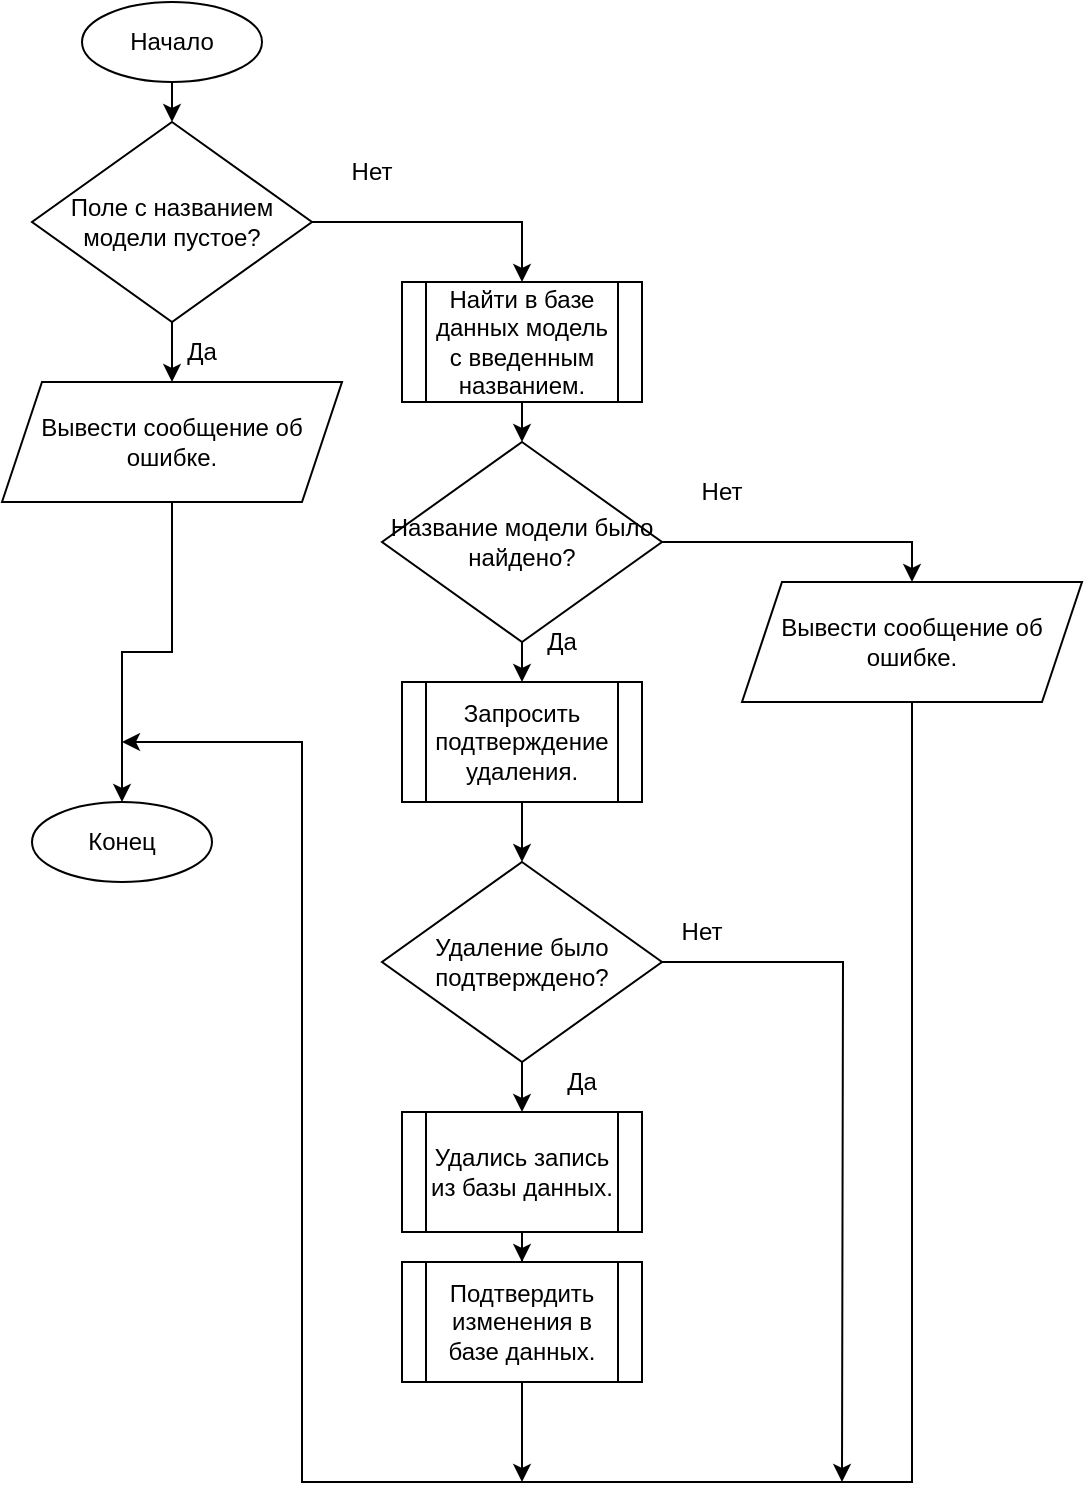 <mxfile version="18.1.2" type="device"><diagram id="jkIRXAI5yxezyNmA09-X" name="Page-1"><mxGraphModel dx="1422" dy="705" grid="1" gridSize="10" guides="1" tooltips="1" connect="1" arrows="1" fold="1" page="1" pageScale="1" pageWidth="827" pageHeight="1169" math="0" shadow="0"><root><mxCell id="0"/><mxCell id="1" parent="0"/><mxCell id="KZc1vyx_XopZvYpmQhGL-4" style="edgeStyle=orthogonalEdgeStyle;rounded=0;orthogonalLoop=1;jettySize=auto;html=1;exitX=0.5;exitY=1;exitDx=0;exitDy=0;entryX=0.5;entryY=0;entryDx=0;entryDy=0;" parent="1" source="KZc1vyx_XopZvYpmQhGL-1" target="KZc1vyx_XopZvYpmQhGL-3" edge="1"><mxGeometry relative="1" as="geometry"/></mxCell><mxCell id="KZc1vyx_XopZvYpmQhGL-1" value="Начало" style="ellipse;whiteSpace=wrap;html=1;" parent="1" vertex="1"><mxGeometry x="300" y="30" width="90" height="40" as="geometry"/></mxCell><mxCell id="KZc1vyx_XopZvYpmQhGL-2" value="Конец" style="ellipse;whiteSpace=wrap;html=1;" parent="1" vertex="1"><mxGeometry x="275" y="430" width="90" height="40" as="geometry"/></mxCell><mxCell id="KZc1vyx_XopZvYpmQhGL-7" style="edgeStyle=orthogonalEdgeStyle;rounded=0;orthogonalLoop=1;jettySize=auto;html=1;exitX=0.5;exitY=1;exitDx=0;exitDy=0;entryX=0.5;entryY=0;entryDx=0;entryDy=0;" parent="1" source="KZc1vyx_XopZvYpmQhGL-3" target="KZc1vyx_XopZvYpmQhGL-5" edge="1"><mxGeometry relative="1" as="geometry"/></mxCell><mxCell id="KZc1vyx_XopZvYpmQhGL-15" style="edgeStyle=orthogonalEdgeStyle;rounded=0;orthogonalLoop=1;jettySize=auto;html=1;exitX=1;exitY=0.5;exitDx=0;exitDy=0;entryX=0.5;entryY=0;entryDx=0;entryDy=0;" parent="1" source="KZc1vyx_XopZvYpmQhGL-3" target="KZc1vyx_XopZvYpmQhGL-10" edge="1"><mxGeometry relative="1" as="geometry"/></mxCell><mxCell id="KZc1vyx_XopZvYpmQhGL-3" value="Поле с названием модели пустое?" style="rhombus;whiteSpace=wrap;html=1;" parent="1" vertex="1"><mxGeometry x="275" y="90" width="140" height="100" as="geometry"/></mxCell><mxCell id="KZc1vyx_XopZvYpmQhGL-8" style="edgeStyle=orthogonalEdgeStyle;rounded=0;orthogonalLoop=1;jettySize=auto;html=1;exitX=0.5;exitY=1;exitDx=0;exitDy=0;entryX=0.5;entryY=0;entryDx=0;entryDy=0;" parent="1" source="KZc1vyx_XopZvYpmQhGL-5" target="KZc1vyx_XopZvYpmQhGL-2" edge="1"><mxGeometry relative="1" as="geometry"/></mxCell><mxCell id="KZc1vyx_XopZvYpmQhGL-5" value="Вывести сообщение об ошибке." style="shape=parallelogram;perimeter=parallelogramPerimeter;whiteSpace=wrap;html=1;fixedSize=1;" parent="1" vertex="1"><mxGeometry x="260" y="220" width="170" height="60" as="geometry"/></mxCell><mxCell id="KZc1vyx_XopZvYpmQhGL-6" value="Да" style="text;html=1;strokeColor=none;fillColor=none;align=center;verticalAlign=middle;whiteSpace=wrap;rounded=0;" parent="1" vertex="1"><mxGeometry x="330" y="190" width="60" height="30" as="geometry"/></mxCell><mxCell id="KZc1vyx_XopZvYpmQhGL-19" style="edgeStyle=orthogonalEdgeStyle;rounded=0;orthogonalLoop=1;jettySize=auto;html=1;exitX=0.5;exitY=1;exitDx=0;exitDy=0;entryX=0.5;entryY=0;entryDx=0;entryDy=0;" parent="1" source="KZc1vyx_XopZvYpmQhGL-10" target="KZc1vyx_XopZvYpmQhGL-13" edge="1"><mxGeometry relative="1" as="geometry"/></mxCell><mxCell id="KZc1vyx_XopZvYpmQhGL-10" value="Найти в базе данных модель с введенным названием." style="shape=process;whiteSpace=wrap;html=1;backgroundOutline=1;" parent="1" vertex="1"><mxGeometry x="460" y="170" width="120" height="60" as="geometry"/></mxCell><mxCell id="KZc1vyx_XopZvYpmQhGL-32" style="edgeStyle=orthogonalEdgeStyle;rounded=0;orthogonalLoop=1;jettySize=auto;html=1;exitX=0.5;exitY=1;exitDx=0;exitDy=0;" parent="1" source="KZc1vyx_XopZvYpmQhGL-12" target="KZc1vyx_XopZvYpmQhGL-31" edge="1"><mxGeometry relative="1" as="geometry"/></mxCell><mxCell id="KZc1vyx_XopZvYpmQhGL-12" value="Удались запись из базы данных." style="shape=process;whiteSpace=wrap;html=1;backgroundOutline=1;" parent="1" vertex="1"><mxGeometry x="460" y="585" width="120" height="60" as="geometry"/></mxCell><mxCell id="KZc1vyx_XopZvYpmQhGL-17" style="edgeStyle=orthogonalEdgeStyle;rounded=0;orthogonalLoop=1;jettySize=auto;html=1;exitX=1;exitY=0.5;exitDx=0;exitDy=0;entryX=0.5;entryY=0;entryDx=0;entryDy=0;" parent="1" source="KZc1vyx_XopZvYpmQhGL-13" target="KZc1vyx_XopZvYpmQhGL-16" edge="1"><mxGeometry relative="1" as="geometry"/></mxCell><mxCell id="KZc1vyx_XopZvYpmQhGL-21" style="edgeStyle=orthogonalEdgeStyle;rounded=0;orthogonalLoop=1;jettySize=auto;html=1;exitX=0.5;exitY=1;exitDx=0;exitDy=0;entryX=0.5;entryY=0;entryDx=0;entryDy=0;" parent="1" source="KZc1vyx_XopZvYpmQhGL-13" edge="1"><mxGeometry relative="1" as="geometry"><mxPoint x="520" y="370" as="targetPoint"/></mxGeometry></mxCell><mxCell id="KZc1vyx_XopZvYpmQhGL-13" value="Название модели было найдено?" style="rhombus;whiteSpace=wrap;html=1;" parent="1" vertex="1"><mxGeometry x="450" y="250" width="140" height="100" as="geometry"/></mxCell><mxCell id="KZc1vyx_XopZvYpmQhGL-14" value="Нет" style="text;html=1;strokeColor=none;fillColor=none;align=center;verticalAlign=middle;whiteSpace=wrap;rounded=0;" parent="1" vertex="1"><mxGeometry x="415" y="100" width="60" height="30" as="geometry"/></mxCell><mxCell id="KZc1vyx_XopZvYpmQhGL-28" style="edgeStyle=orthogonalEdgeStyle;rounded=0;orthogonalLoop=1;jettySize=auto;html=1;exitX=0.5;exitY=1;exitDx=0;exitDy=0;" parent="1" source="KZc1vyx_XopZvYpmQhGL-16" edge="1"><mxGeometry relative="1" as="geometry"><Array as="points"><mxPoint x="715" y="770"/><mxPoint x="410" y="770"/><mxPoint x="410" y="400"/></Array><mxPoint x="320" y="400" as="targetPoint"/></mxGeometry></mxCell><mxCell id="KZc1vyx_XopZvYpmQhGL-16" value="Вывести сообщение об ошибке." style="shape=parallelogram;perimeter=parallelogramPerimeter;whiteSpace=wrap;html=1;fixedSize=1;" parent="1" vertex="1"><mxGeometry x="630" y="320" width="170" height="60" as="geometry"/></mxCell><mxCell id="KZc1vyx_XopZvYpmQhGL-18" value="Нет" style="text;html=1;strokeColor=none;fillColor=none;align=center;verticalAlign=middle;whiteSpace=wrap;rounded=0;" parent="1" vertex="1"><mxGeometry x="590" y="260" width="60" height="30" as="geometry"/></mxCell><mxCell id="KZc1vyx_XopZvYpmQhGL-24" style="edgeStyle=orthogonalEdgeStyle;rounded=0;orthogonalLoop=1;jettySize=auto;html=1;exitX=0.5;exitY=1;exitDx=0;exitDy=0;entryX=0.5;entryY=0;entryDx=0;entryDy=0;" parent="1" source="KZc1vyx_XopZvYpmQhGL-22" target="KZc1vyx_XopZvYpmQhGL-23" edge="1"><mxGeometry relative="1" as="geometry"/></mxCell><mxCell id="KZc1vyx_XopZvYpmQhGL-22" value="Запросить подтверждение удаления." style="shape=process;whiteSpace=wrap;html=1;backgroundOutline=1;" parent="1" vertex="1"><mxGeometry x="460" y="370" width="120" height="60" as="geometry"/></mxCell><mxCell id="KZc1vyx_XopZvYpmQhGL-29" style="edgeStyle=orthogonalEdgeStyle;rounded=0;orthogonalLoop=1;jettySize=auto;html=1;exitX=1;exitY=0.5;exitDx=0;exitDy=0;" parent="1" source="KZc1vyx_XopZvYpmQhGL-23" edge="1"><mxGeometry relative="1" as="geometry"><mxPoint x="680" y="770" as="targetPoint"/></mxGeometry></mxCell><mxCell id="KZc1vyx_XopZvYpmQhGL-30" style="edgeStyle=orthogonalEdgeStyle;rounded=0;orthogonalLoop=1;jettySize=auto;html=1;exitX=0.5;exitY=1;exitDx=0;exitDy=0;entryX=0;entryY=1;entryDx=0;entryDy=0;" parent="1" source="KZc1vyx_XopZvYpmQhGL-23" target="KZc1vyx_XopZvYpmQhGL-26" edge="1"><mxGeometry relative="1" as="geometry"/></mxCell><mxCell id="KZc1vyx_XopZvYpmQhGL-23" value="Удаление было подтверждено?" style="rhombus;whiteSpace=wrap;html=1;" parent="1" vertex="1"><mxGeometry x="450" y="460" width="140" height="100" as="geometry"/></mxCell><mxCell id="KZc1vyx_XopZvYpmQhGL-25" value="Да" style="text;html=1;strokeColor=none;fillColor=none;align=center;verticalAlign=middle;whiteSpace=wrap;rounded=0;" parent="1" vertex="1"><mxGeometry x="510" y="335" width="60" height="30" as="geometry"/></mxCell><mxCell id="KZc1vyx_XopZvYpmQhGL-26" value="Да" style="text;html=1;strokeColor=none;fillColor=none;align=center;verticalAlign=middle;whiteSpace=wrap;rounded=0;" parent="1" vertex="1"><mxGeometry x="520" y="555" width="60" height="30" as="geometry"/></mxCell><mxCell id="KZc1vyx_XopZvYpmQhGL-27" value="Нет" style="text;html=1;strokeColor=none;fillColor=none;align=center;verticalAlign=middle;whiteSpace=wrap;rounded=0;" parent="1" vertex="1"><mxGeometry x="580" y="480" width="60" height="30" as="geometry"/></mxCell><mxCell id="KZc1vyx_XopZvYpmQhGL-33" style="edgeStyle=orthogonalEdgeStyle;rounded=0;orthogonalLoop=1;jettySize=auto;html=1;" parent="1" source="KZc1vyx_XopZvYpmQhGL-31" edge="1"><mxGeometry relative="1" as="geometry"><mxPoint x="520" y="770" as="targetPoint"/></mxGeometry></mxCell><mxCell id="KZc1vyx_XopZvYpmQhGL-31" value="Подтвердить изменения в базе данных." style="shape=process;whiteSpace=wrap;html=1;backgroundOutline=1;" parent="1" vertex="1"><mxGeometry x="460" y="660" width="120" height="60" as="geometry"/></mxCell></root></mxGraphModel></diagram></mxfile>